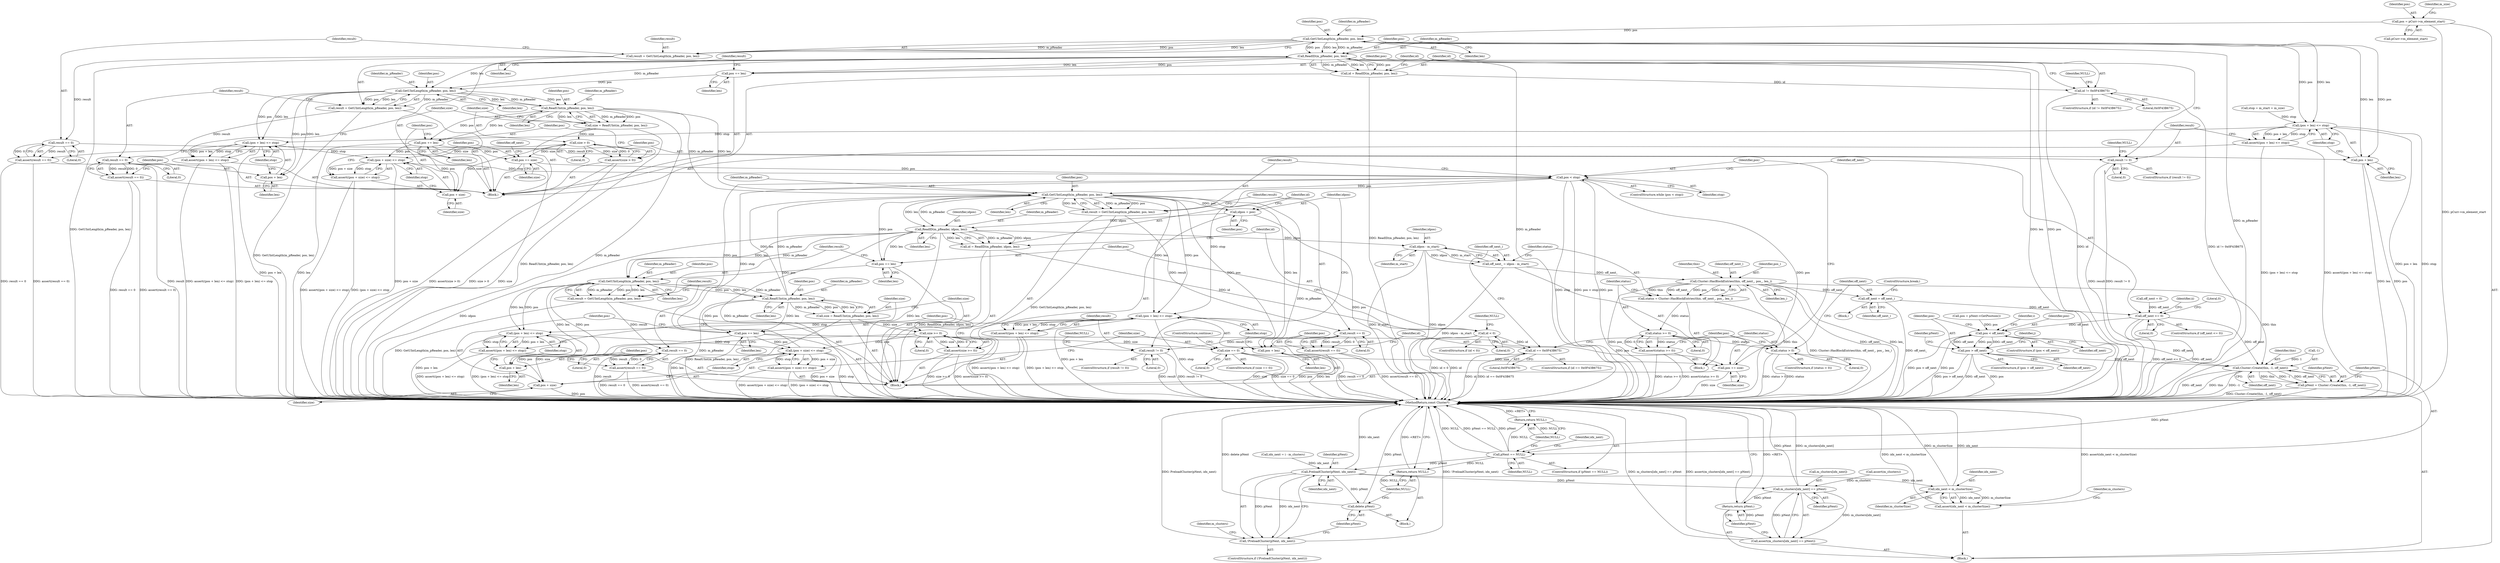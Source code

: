 digraph "0_Android_cc274e2abe8b2a6698a5c47d8aa4bb45f1f9538d_20@pointer" {
"1000196" [label="(Call,pos = pCurr->m_element_start)"];
"1000216" [label="(Call,GetUIntLength(m_pReader, pos, len))"];
"1000214" [label="(Call,result = GetUIntLength(m_pReader, pos, len))"];
"1000221" [label="(Call,result == 0)"];
"1000220" [label="(Call,assert(result == 0))"];
"1000231" [label="(Call,result != 0)"];
"1000225" [label="(Call,(pos + len) <= stop)"];
"1000224" [label="(Call,assert((pos + len) <= stop))"];
"1000263" [label="(Call,(pos + len) <= stop)"];
"1000262" [label="(Call,assert((pos + len) <= stop))"];
"1000283" [label="(Call,(pos + size) <= stop)"];
"1000282" [label="(Call,assert((pos + size) <= stop))"];
"1000296" [label="(Call,pos < stop)"];
"1000304" [label="(Call,GetUIntLength(m_pReader, pos, len))"];
"1000302" [label="(Call,result = GetUIntLength(m_pReader, pos, len))"];
"1000309" [label="(Call,result == 0)"];
"1000308" [label="(Call,assert(result == 0))"];
"1000319" [label="(Call,result != 0)"];
"1000313" [label="(Call,(pos + len) <= stop)"];
"1000312" [label="(Call,assert((pos + len) <= stop))"];
"1000355" [label="(Call,(pos + len) <= stop)"];
"1000354" [label="(Call,assert((pos + len) <= stop))"];
"1000375" [label="(Call,(pos + size) <= stop)"];
"1000374" [label="(Call,assert((pos + size) <= stop))"];
"1000314" [label="(Call,pos + len)"];
"1000325" [label="(Call,idpos = pos)"];
"1000331" [label="(Call,ReadID(m_pReader, idpos, len))"];
"1000329" [label="(Call,id = ReadID(m_pReader, idpos, len))"];
"1000336" [label="(Call,id < 0)"];
"1000386" [label="(Call,id == 0x0F43B675)"];
"1000341" [label="(Call,pos += len)"];
"1000346" [label="(Call,GetUIntLength(m_pReader, pos, len))"];
"1000344" [label="(Call,result = GetUIntLength(m_pReader, pos, len))"];
"1000351" [label="(Call,result == 0)"];
"1000350" [label="(Call,assert(result == 0))"];
"1000356" [label="(Call,pos + len)"];
"1000363" [label="(Call,ReadUInt(m_pReader, pos, len))"];
"1000361" [label="(Call,size = ReadUInt(m_pReader, pos, len))"];
"1000368" [label="(Call,size >= 0)"];
"1000367" [label="(Call,assert(size >= 0))"];
"1000376" [label="(Call,pos + size)"];
"1000381" [label="(Call,size == 0)"];
"1000419" [label="(Call,pos += size)"];
"1000371" [label="(Call,pos += len)"];
"1000393" [label="(Call,idpos - m_start)"];
"1000391" [label="(Call,off_next_ = idpos - m_start)"];
"1000401" [label="(Call,Cluster::HasBlockEntries(this, off_next_, pos_, len_))"];
"1000399" [label="(Call,status = Cluster::HasBlockEntries(this, off_next_, pos_, len_))"];
"1000407" [label="(Call,status >= 0)"];
"1000406" [label="(Call,assert(status >= 0))"];
"1000411" [label="(Call,status > 0)"];
"1000415" [label="(Call,off_next = off_next_)"];
"1000423" [label="(Call,off_next <= 0)"];
"1000480" [label="(Call,pos < off_next)"];
"1000490" [label="(Call,pos > off_next)"];
"1000505" [label="(Call,Cluster::Create(this, -1, off_next))"];
"1000503" [label="(Call,pNext = Cluster::Create(this, -1, off_next))"];
"1000511" [label="(Call,pNext == NULL)"];
"1000514" [label="(Return,return NULL;)"];
"1000524" [label="(Call,PreloadCluster(pNext, idx_next))"];
"1000523" [label="(Call,!PreloadCluster(pNext, idx_next))"];
"1000528" [label="(Call,delete pNext)"];
"1000535" [label="(Call,idx_next < m_clusterSize)"];
"1000534" [label="(Call,assert(idx_next < m_clusterSize))"];
"1000539" [label="(Call,m_clusters[idx_next] == pNext)"];
"1000538" [label="(Call,assert(m_clusters[idx_next] == pNext))"];
"1000544" [label="(Return,return pNext;)"];
"1000530" [label="(Return,return NULL;)"];
"1000226" [label="(Call,pos + len)"];
"1000239" [label="(Call,ReadID(m_pReader, pos, len))"];
"1000237" [label="(Call,id = ReadID(m_pReader, pos, len))"];
"1000244" [label="(Call,id != 0x0F43B675)"];
"1000249" [label="(Call,pos += len)"];
"1000254" [label="(Call,GetUIntLength(m_pReader, pos, len))"];
"1000252" [label="(Call,result = GetUIntLength(m_pReader, pos, len))"];
"1000259" [label="(Call,result == 0)"];
"1000258" [label="(Call,assert(result == 0))"];
"1000264" [label="(Call,pos + len)"];
"1000271" [label="(Call,ReadUInt(m_pReader, pos, len))"];
"1000269" [label="(Call,size = ReadUInt(m_pReader, pos, len))"];
"1000276" [label="(Call,size > 0)"];
"1000275" [label="(Call,assert(size > 0))"];
"1000284" [label="(Call,pos + size)"];
"1000288" [label="(Call,pos += size)"];
"1000279" [label="(Call,pos += len)"];
"1000393" [label="(Call,idpos - m_start)"];
"1000335" [label="(ControlStructure,if (id < 0))"];
"1000528" [label="(Call,delete pNext)"];
"1000546" [label="(MethodReturn,const Cluster*)"];
"1000504" [label="(Identifier,pNext)"];
"1000296" [label="(Call,pos < stop)"];
"1000257" [label="(Identifier,len)"];
"1000217" [label="(Identifier,m_pReader)"];
"1000284" [label="(Call,pos + size)"];
"1000343" [label="(Identifier,len)"];
"1000297" [label="(Identifier,pos)"];
"1000517" [label="(Call,idx_next = i - m_clusters)"];
"1000533" [label="(Identifier,m_clusters)"];
"1000514" [label="(Return,return NULL;)"];
"1000255" [label="(Identifier,m_pReader)"];
"1000409" [label="(Literal,0)"];
"1000198" [label="(Call,pCurr->m_element_start)"];
"1000323" [label="(Identifier,NULL)"];
"1000316" [label="(Identifier,len)"];
"1000337" [label="(Identifier,id)"];
"1000510" [label="(ControlStructure,if (pNext == NULL))"];
"1000304" [label="(Call,GetUIntLength(m_pReader, pos, len))"];
"1000384" [label="(ControlStructure,continue;)"];
"1000228" [label="(Identifier,len)"];
"1000419" [label="(Call,pos += size)"];
"1000362" [label="(Identifier,size)"];
"1000347" [label="(Identifier,m_pReader)"];
"1000261" [label="(Literal,0)"];
"1000265" [label="(Identifier,pos)"];
"1000248" [label="(Identifier,NULL)"];
"1000373" [label="(Identifier,len)"];
"1000536" [label="(Identifier,idx_next)"];
"1000387" [label="(Identifier,id)"];
"1000350" [label="(Call,assert(result == 0))"];
"1000523" [label="(Call,!PreloadCluster(pNext, idx_next))"];
"1000319" [label="(Call,result != 0)"];
"1000507" [label="(Call,-1)"];
"1000126" [label="(Block,)"];
"1000340" [label="(Identifier,NULL)"];
"1000263" [label="(Call,(pos + len) <= stop)"];
"1000375" [label="(Call,(pos + size) <= stop)"];
"1000299" [label="(Block,)"];
"1000420" [label="(Identifier,pos)"];
"1000256" [label="(Identifier,pos)"];
"1000511" [label="(Call,pNext == NULL)"];
"1000527" [label="(Block,)"];
"1000237" [label="(Call,id = ReadID(m_pReader, pos, len))"];
"1000378" [label="(Identifier,size)"];
"1000385" [label="(ControlStructure,if (id == 0x0F43B675))"];
"1000278" [label="(Literal,0)"];
"1000206" [label="(Call,stop = m_start + m_size)"];
"1000479" [label="(ControlStructure,if (pos < off_next))"];
"1000424" [label="(Identifier,off_next)"];
"1000266" [label="(Identifier,len)"];
"1000313" [label="(Call,(pos + len) <= stop)"];
"1000369" [label="(Identifier,size)"];
"1000380" [label="(ControlStructure,if (size == 0))"];
"1000429" [label="(Identifier,ii)"];
"1000491" [label="(Identifier,pos)"];
"1000524" [label="(Call,PreloadCluster(pNext, idx_next))"];
"1000406" [label="(Call,assert(status >= 0))"];
"1000285" [label="(Identifier,pos)"];
"1000543" [label="(Identifier,pNext)"];
"1000358" [label="(Identifier,len)"];
"1000227" [label="(Identifier,pos)"];
"1000238" [label="(Identifier,id)"];
"1000311" [label="(Literal,0)"];
"1000388" [label="(Literal,0x0F43B675)"];
"1000381" [label="(Call,size == 0)"];
"1000239" [label="(Call,ReadID(m_pReader, pos, len))"];
"1000356" [label="(Call,pos + len)"];
"1000498" [label="(Identifier,pNext)"];
"1000270" [label="(Identifier,size)"];
"1000400" [label="(Identifier,status)"];
"1000417" [label="(Identifier,off_next_)"];
"1000537" [label="(Identifier,m_clusterSize)"];
"1000244" [label="(Call,id != 0x0F43B675)"];
"1000315" [label="(Identifier,pos)"];
"1000367" [label="(Call,assert(size >= 0))"];
"1000251" [label="(Identifier,len)"];
"1000354" [label="(Call,assert((pos + len) <= stop))"];
"1000219" [label="(Identifier,len)"];
"1000216" [label="(Call,GetUIntLength(m_pReader, pos, len))"];
"1000414" [label="(Block,)"];
"1000289" [label="(Identifier,pos)"];
"1000376" [label="(Call,pos + size)"];
"1000314" [label="(Call,pos + len)"];
"1000336" [label="(Call,id < 0)"];
"1000481" [label="(Identifier,pos)"];
"1000306" [label="(Identifier,pos)"];
"1000427" [label="(Literal,0)"];
"1000365" [label="(Identifier,pos)"];
"1000293" [label="(Identifier,off_next)"];
"1000224" [label="(Call,assert((pos + len) <= stop))"];
"1000334" [label="(Identifier,len)"];
"1000267" [label="(Identifier,stop)"];
"1000346" [label="(Call,GetUIntLength(m_pReader, pos, len))"];
"1000404" [label="(Identifier,pos_)"];
"1000407" [label="(Call,status >= 0)"];
"1000422" [label="(ControlStructure,if (off_next <= 0))"];
"1000402" [label="(Identifier,this)"];
"1000522" [label="(ControlStructure,if (!PreloadCluster(pNext, idx_next)))"];
"1000382" [label="(Identifier,size)"];
"1000395" [label="(Identifier,m_start)"];
"1000540" [label="(Call,m_clusters[idx_next])"];
"1000544" [label="(Return,return pNext;)"];
"1000277" [label="(Identifier,size)"];
"1000421" [label="(Identifier,size)"];
"1000295" [label="(ControlStructure,while (pos < stop))"];
"1000333" [label="(Identifier,idpos)"];
"1000345" [label="(Identifier,result)"];
"1000415" [label="(Call,off_next = off_next_)"];
"1000423" [label="(Call,off_next <= 0)"];
"1000541" [label="(Identifier,m_clusters)"];
"1000226" [label="(Call,pos + len)"];
"1000264" [label="(Call,pos + len)"];
"1000408" [label="(Identifier,status)"];
"1000325" [label="(Call,idpos = pos)"];
"1000545" [label="(Identifier,pNext)"];
"1000242" [label="(Identifier,len)"];
"1000403" [label="(Identifier,off_next_)"];
"1000531" [label="(Identifier,NULL)"];
"1000416" [label="(Identifier,off_next)"];
"1000320" [label="(Identifier,result)"];
"1000283" [label="(Call,(pos + size) <= stop)"];
"1000332" [label="(Identifier,m_pReader)"];
"1000476" [label="(Call,pos = pNext->GetPosition())"];
"1000425" [label="(Literal,0)"];
"1000338" [label="(Literal,0)"];
"1000352" [label="(Identifier,result)"];
"1000331" [label="(Call,ReadID(m_pReader, idpos, len))"];
"1000329" [label="(Call,id = ReadID(m_pReader, idpos, len))"];
"1000215" [label="(Identifier,result)"];
"1000230" [label="(ControlStructure,if (result != 0))"];
"1000243" [label="(ControlStructure,if (id != 0x0F43B675))"];
"1000290" [label="(Identifier,size)"];
"1000305" [label="(Identifier,m_pReader)"];
"1000392" [label="(Identifier,off_next_)"];
"1000327" [label="(Identifier,pos)"];
"1000492" [label="(Identifier,off_next)"];
"1000364" [label="(Identifier,m_pReader)"];
"1000249" [label="(Call,pos += len)"];
"1000246" [label="(Literal,0x0F43B675)"];
"1000196" [label="(Call,pos = pCurr->m_element_start)"];
"1000225" [label="(Call,(pos + len) <= stop)"];
"1000539" [label="(Call,m_clusters[idx_next] == pNext)"];
"1000302" [label="(Call,result = GetUIntLength(m_pReader, pos, len))"];
"1000538" [label="(Call,assert(m_clusters[idx_next] == pNext))"];
"1000253" [label="(Identifier,result)"];
"1000342" [label="(Identifier,pos)"];
"1000534" [label="(Call,assert(idx_next < m_clusterSize))"];
"1000223" [label="(Literal,0)"];
"1000218" [label="(Identifier,pos)"];
"1000361" [label="(Call,size = ReadUInt(m_pReader, pos, len))"];
"1000412" [label="(Identifier,status)"];
"1000303" [label="(Identifier,result)"];
"1000490" [label="(Call,pos > off_next)"];
"1000351" [label="(Call,result == 0)"];
"1000532" [label="(Call,assert(m_clusters))"];
"1000279" [label="(Call,pos += len)"];
"1000310" [label="(Identifier,result)"];
"1000513" [label="(Identifier,NULL)"];
"1000250" [label="(Identifier,pos)"];
"1000355" [label="(Call,(pos + len) <= stop)"];
"1000214" [label="(Call,result = GetUIntLength(m_pReader, pos, len))"];
"1000280" [label="(Identifier,pos)"];
"1000399" [label="(Call,status = Cluster::HasBlockEntries(this, off_next_, pos_, len_))"];
"1000312" [label="(Call,assert((pos + len) <= stop))"];
"1000241" [label="(Identifier,pos)"];
"1000410" [label="(ControlStructure,if (status > 0))"];
"1000221" [label="(Call,result == 0)"];
"1000383" [label="(Literal,0)"];
"1000330" [label="(Identifier,id)"];
"1000240" [label="(Identifier,m_pReader)"];
"1000530" [label="(Return,return NULL;)"];
"1000281" [label="(Identifier,len)"];
"1000401" [label="(Call,Cluster::HasBlockEntries(this, off_next_, pos_, len_))"];
"1000405" [label="(Identifier,len_)"];
"1000260" [label="(Identifier,result)"];
"1000211" [label="(Block,)"];
"1000309" [label="(Call,result == 0)"];
"1000231" [label="(Call,result != 0)"];
"1000288" [label="(Call,pos += size)"];
"1000318" [label="(ControlStructure,if (result != 0))"];
"1000374" [label="(Call,assert((pos + size) <= stop))"];
"1000368" [label="(Call,size >= 0)"];
"1000233" [label="(Literal,0)"];
"1000341" [label="(Call,pos += len)"];
"1000307" [label="(Identifier,len)"];
"1000482" [label="(Identifier,off_next)"];
"1000484" [label="(Identifier,i)"];
"1000321" [label="(Literal,0)"];
"1000282" [label="(Call,assert((pos + size) <= stop))"];
"1000391" [label="(Call,off_next_ = idpos - m_start)"];
"1000526" [label="(Identifier,idx_next)"];
"1000349" [label="(Identifier,len)"];
"1000418" [label="(ControlStructure,break;)"];
"1000235" [label="(Identifier,NULL)"];
"1000274" [label="(Identifier,len)"];
"1000232" [label="(Identifier,result)"];
"1000489" [label="(ControlStructure,if (pos > off_next))"];
"1000197" [label="(Identifier,pos)"];
"1000359" [label="(Identifier,stop)"];
"1000348" [label="(Identifier,pos)"];
"1000535" [label="(Call,idx_next < m_clusterSize)"];
"1000275" [label="(Call,assert(size > 0))"];
"1000229" [label="(Identifier,stop)"];
"1000494" [label="(Identifier,j)"];
"1000506" [label="(Identifier,this)"];
"1000273" [label="(Identifier,pos)"];
"1000203" [label="(Identifier,m_size)"];
"1000262" [label="(Call,assert((pos + len) <= stop))"];
"1000254" [label="(Call,GetUIntLength(m_pReader, pos, len))"];
"1000357" [label="(Identifier,pos)"];
"1000366" [label="(Identifier,len)"];
"1000413" [label="(Literal,0)"];
"1000286" [label="(Identifier,size)"];
"1000394" [label="(Identifier,idpos)"];
"1000245" [label="(Identifier,id)"];
"1000372" [label="(Identifier,pos)"];
"1000353" [label="(Literal,0)"];
"1000271" [label="(Call,ReadUInt(m_pReader, pos, len))"];
"1000272" [label="(Identifier,m_pReader)"];
"1000269" [label="(Call,size = ReadUInt(m_pReader, pos, len))"];
"1000529" [label="(Identifier,pNext)"];
"1000220" [label="(Call,assert(result == 0))"];
"1000503" [label="(Call,pNext = Cluster::Create(this, -1, off_next))"];
"1000287" [label="(Identifier,stop)"];
"1000298" [label="(Identifier,stop)"];
"1000317" [label="(Identifier,stop)"];
"1000505" [label="(Call,Cluster::Create(this, -1, off_next))"];
"1000512" [label="(Identifier,pNext)"];
"1000370" [label="(Literal,0)"];
"1000371" [label="(Call,pos += len)"];
"1000363" [label="(Call,ReadUInt(m_pReader, pos, len))"];
"1000292" [label="(Call,off_next = 0)"];
"1000525" [label="(Identifier,pNext)"];
"1000389" [label="(Block,)"];
"1000308" [label="(Call,assert(result == 0))"];
"1000344" [label="(Call,result = GetUIntLength(m_pReader, pos, len))"];
"1000377" [label="(Identifier,pos)"];
"1000259" [label="(Call,result == 0)"];
"1000411" [label="(Call,status > 0)"];
"1000386" [label="(Call,id == 0x0F43B675)"];
"1000252" [label="(Call,result = GetUIntLength(m_pReader, pos, len))"];
"1000518" [label="(Identifier,idx_next)"];
"1000509" [label="(Identifier,off_next)"];
"1000480" [label="(Call,pos < off_next)"];
"1000276" [label="(Call,size > 0)"];
"1000258" [label="(Call,assert(result == 0))"];
"1000379" [label="(Identifier,stop)"];
"1000515" [label="(Identifier,NULL)"];
"1000222" [label="(Identifier,result)"];
"1000326" [label="(Identifier,idpos)"];
"1000196" -> "1000126"  [label="AST: "];
"1000196" -> "1000198"  [label="CFG: "];
"1000197" -> "1000196"  [label="AST: "];
"1000198" -> "1000196"  [label="AST: "];
"1000203" -> "1000196"  [label="CFG: "];
"1000196" -> "1000546"  [label="DDG: pCurr->m_element_start"];
"1000196" -> "1000216"  [label="DDG: pos"];
"1000216" -> "1000214"  [label="AST: "];
"1000216" -> "1000219"  [label="CFG: "];
"1000217" -> "1000216"  [label="AST: "];
"1000218" -> "1000216"  [label="AST: "];
"1000219" -> "1000216"  [label="AST: "];
"1000214" -> "1000216"  [label="CFG: "];
"1000216" -> "1000546"  [label="DDG: m_pReader"];
"1000216" -> "1000214"  [label="DDG: m_pReader"];
"1000216" -> "1000214"  [label="DDG: pos"];
"1000216" -> "1000214"  [label="DDG: len"];
"1000216" -> "1000225"  [label="DDG: pos"];
"1000216" -> "1000225"  [label="DDG: len"];
"1000216" -> "1000226"  [label="DDG: pos"];
"1000216" -> "1000226"  [label="DDG: len"];
"1000216" -> "1000239"  [label="DDG: m_pReader"];
"1000216" -> "1000239"  [label="DDG: pos"];
"1000216" -> "1000239"  [label="DDG: len"];
"1000214" -> "1000211"  [label="AST: "];
"1000215" -> "1000214"  [label="AST: "];
"1000222" -> "1000214"  [label="CFG: "];
"1000214" -> "1000546"  [label="DDG: GetUIntLength(m_pReader, pos, len)"];
"1000214" -> "1000221"  [label="DDG: result"];
"1000221" -> "1000220"  [label="AST: "];
"1000221" -> "1000223"  [label="CFG: "];
"1000222" -> "1000221"  [label="AST: "];
"1000223" -> "1000221"  [label="AST: "];
"1000220" -> "1000221"  [label="CFG: "];
"1000221" -> "1000220"  [label="DDG: result"];
"1000221" -> "1000220"  [label="DDG: 0"];
"1000221" -> "1000231"  [label="DDG: result"];
"1000220" -> "1000211"  [label="AST: "];
"1000227" -> "1000220"  [label="CFG: "];
"1000220" -> "1000546"  [label="DDG: result == 0"];
"1000220" -> "1000546"  [label="DDG: assert(result == 0)"];
"1000231" -> "1000230"  [label="AST: "];
"1000231" -> "1000233"  [label="CFG: "];
"1000232" -> "1000231"  [label="AST: "];
"1000233" -> "1000231"  [label="AST: "];
"1000235" -> "1000231"  [label="CFG: "];
"1000238" -> "1000231"  [label="CFG: "];
"1000231" -> "1000546"  [label="DDG: result != 0"];
"1000231" -> "1000546"  [label="DDG: result"];
"1000225" -> "1000224"  [label="AST: "];
"1000225" -> "1000229"  [label="CFG: "];
"1000226" -> "1000225"  [label="AST: "];
"1000229" -> "1000225"  [label="AST: "];
"1000224" -> "1000225"  [label="CFG: "];
"1000225" -> "1000546"  [label="DDG: pos + len"];
"1000225" -> "1000546"  [label="DDG: stop"];
"1000225" -> "1000224"  [label="DDG: pos + len"];
"1000225" -> "1000224"  [label="DDG: stop"];
"1000206" -> "1000225"  [label="DDG: stop"];
"1000225" -> "1000263"  [label="DDG: stop"];
"1000224" -> "1000211"  [label="AST: "];
"1000232" -> "1000224"  [label="CFG: "];
"1000224" -> "1000546"  [label="DDG: (pos + len) <= stop"];
"1000224" -> "1000546"  [label="DDG: assert((pos + len) <= stop)"];
"1000263" -> "1000262"  [label="AST: "];
"1000263" -> "1000267"  [label="CFG: "];
"1000264" -> "1000263"  [label="AST: "];
"1000267" -> "1000263"  [label="AST: "];
"1000262" -> "1000263"  [label="CFG: "];
"1000263" -> "1000546"  [label="DDG: pos + len"];
"1000263" -> "1000262"  [label="DDG: pos + len"];
"1000263" -> "1000262"  [label="DDG: stop"];
"1000254" -> "1000263"  [label="DDG: pos"];
"1000254" -> "1000263"  [label="DDG: len"];
"1000263" -> "1000283"  [label="DDG: stop"];
"1000262" -> "1000211"  [label="AST: "];
"1000270" -> "1000262"  [label="CFG: "];
"1000262" -> "1000546"  [label="DDG: (pos + len) <= stop"];
"1000262" -> "1000546"  [label="DDG: assert((pos + len) <= stop)"];
"1000283" -> "1000282"  [label="AST: "];
"1000283" -> "1000287"  [label="CFG: "];
"1000284" -> "1000283"  [label="AST: "];
"1000287" -> "1000283"  [label="AST: "];
"1000282" -> "1000283"  [label="CFG: "];
"1000283" -> "1000546"  [label="DDG: pos + size"];
"1000283" -> "1000282"  [label="DDG: pos + size"];
"1000283" -> "1000282"  [label="DDG: stop"];
"1000279" -> "1000283"  [label="DDG: pos"];
"1000276" -> "1000283"  [label="DDG: size"];
"1000283" -> "1000296"  [label="DDG: stop"];
"1000282" -> "1000211"  [label="AST: "];
"1000289" -> "1000282"  [label="CFG: "];
"1000282" -> "1000546"  [label="DDG: assert((pos + size) <= stop)"];
"1000282" -> "1000546"  [label="DDG: (pos + size) <= stop"];
"1000296" -> "1000295"  [label="AST: "];
"1000296" -> "1000298"  [label="CFG: "];
"1000297" -> "1000296"  [label="AST: "];
"1000298" -> "1000296"  [label="AST: "];
"1000303" -> "1000296"  [label="CFG: "];
"1000424" -> "1000296"  [label="CFG: "];
"1000296" -> "1000546"  [label="DDG: stop"];
"1000296" -> "1000546"  [label="DDG: pos < stop"];
"1000296" -> "1000546"  [label="DDG: pos"];
"1000419" -> "1000296"  [label="DDG: pos"];
"1000288" -> "1000296"  [label="DDG: pos"];
"1000371" -> "1000296"  [label="DDG: pos"];
"1000375" -> "1000296"  [label="DDG: stop"];
"1000296" -> "1000304"  [label="DDG: pos"];
"1000296" -> "1000313"  [label="DDG: stop"];
"1000304" -> "1000302"  [label="AST: "];
"1000304" -> "1000307"  [label="CFG: "];
"1000305" -> "1000304"  [label="AST: "];
"1000306" -> "1000304"  [label="AST: "];
"1000307" -> "1000304"  [label="AST: "];
"1000302" -> "1000304"  [label="CFG: "];
"1000304" -> "1000546"  [label="DDG: m_pReader"];
"1000304" -> "1000302"  [label="DDG: m_pReader"];
"1000304" -> "1000302"  [label="DDG: pos"];
"1000304" -> "1000302"  [label="DDG: len"];
"1000363" -> "1000304"  [label="DDG: m_pReader"];
"1000363" -> "1000304"  [label="DDG: len"];
"1000271" -> "1000304"  [label="DDG: m_pReader"];
"1000271" -> "1000304"  [label="DDG: len"];
"1000304" -> "1000313"  [label="DDG: pos"];
"1000304" -> "1000313"  [label="DDG: len"];
"1000304" -> "1000314"  [label="DDG: pos"];
"1000304" -> "1000314"  [label="DDG: len"];
"1000304" -> "1000325"  [label="DDG: pos"];
"1000304" -> "1000331"  [label="DDG: m_pReader"];
"1000304" -> "1000331"  [label="DDG: len"];
"1000304" -> "1000341"  [label="DDG: pos"];
"1000302" -> "1000299"  [label="AST: "];
"1000303" -> "1000302"  [label="AST: "];
"1000310" -> "1000302"  [label="CFG: "];
"1000302" -> "1000546"  [label="DDG: GetUIntLength(m_pReader, pos, len)"];
"1000302" -> "1000309"  [label="DDG: result"];
"1000309" -> "1000308"  [label="AST: "];
"1000309" -> "1000311"  [label="CFG: "];
"1000310" -> "1000309"  [label="AST: "];
"1000311" -> "1000309"  [label="AST: "];
"1000308" -> "1000309"  [label="CFG: "];
"1000309" -> "1000308"  [label="DDG: result"];
"1000309" -> "1000308"  [label="DDG: 0"];
"1000309" -> "1000319"  [label="DDG: result"];
"1000308" -> "1000299"  [label="AST: "];
"1000315" -> "1000308"  [label="CFG: "];
"1000308" -> "1000546"  [label="DDG: result == 0"];
"1000308" -> "1000546"  [label="DDG: assert(result == 0)"];
"1000319" -> "1000318"  [label="AST: "];
"1000319" -> "1000321"  [label="CFG: "];
"1000320" -> "1000319"  [label="AST: "];
"1000321" -> "1000319"  [label="AST: "];
"1000323" -> "1000319"  [label="CFG: "];
"1000326" -> "1000319"  [label="CFG: "];
"1000319" -> "1000546"  [label="DDG: result != 0"];
"1000319" -> "1000546"  [label="DDG: result"];
"1000313" -> "1000312"  [label="AST: "];
"1000313" -> "1000317"  [label="CFG: "];
"1000314" -> "1000313"  [label="AST: "];
"1000317" -> "1000313"  [label="AST: "];
"1000312" -> "1000313"  [label="CFG: "];
"1000313" -> "1000546"  [label="DDG: pos + len"];
"1000313" -> "1000546"  [label="DDG: stop"];
"1000313" -> "1000312"  [label="DDG: pos + len"];
"1000313" -> "1000312"  [label="DDG: stop"];
"1000313" -> "1000355"  [label="DDG: stop"];
"1000312" -> "1000299"  [label="AST: "];
"1000320" -> "1000312"  [label="CFG: "];
"1000312" -> "1000546"  [label="DDG: assert((pos + len) <= stop)"];
"1000312" -> "1000546"  [label="DDG: (pos + len) <= stop"];
"1000355" -> "1000354"  [label="AST: "];
"1000355" -> "1000359"  [label="CFG: "];
"1000356" -> "1000355"  [label="AST: "];
"1000359" -> "1000355"  [label="AST: "];
"1000354" -> "1000355"  [label="CFG: "];
"1000355" -> "1000546"  [label="DDG: pos + len"];
"1000355" -> "1000354"  [label="DDG: pos + len"];
"1000355" -> "1000354"  [label="DDG: stop"];
"1000346" -> "1000355"  [label="DDG: pos"];
"1000346" -> "1000355"  [label="DDG: len"];
"1000355" -> "1000375"  [label="DDG: stop"];
"1000354" -> "1000299"  [label="AST: "];
"1000362" -> "1000354"  [label="CFG: "];
"1000354" -> "1000546"  [label="DDG: assert((pos + len) <= stop)"];
"1000354" -> "1000546"  [label="DDG: (pos + len) <= stop"];
"1000375" -> "1000374"  [label="AST: "];
"1000375" -> "1000379"  [label="CFG: "];
"1000376" -> "1000375"  [label="AST: "];
"1000379" -> "1000375"  [label="AST: "];
"1000374" -> "1000375"  [label="CFG: "];
"1000375" -> "1000546"  [label="DDG: pos + size"];
"1000375" -> "1000546"  [label="DDG: stop"];
"1000375" -> "1000374"  [label="DDG: pos + size"];
"1000375" -> "1000374"  [label="DDG: stop"];
"1000371" -> "1000375"  [label="DDG: pos"];
"1000368" -> "1000375"  [label="DDG: size"];
"1000374" -> "1000299"  [label="AST: "];
"1000382" -> "1000374"  [label="CFG: "];
"1000374" -> "1000546"  [label="DDG: (pos + size) <= stop"];
"1000374" -> "1000546"  [label="DDG: assert((pos + size) <= stop)"];
"1000314" -> "1000316"  [label="CFG: "];
"1000315" -> "1000314"  [label="AST: "];
"1000316" -> "1000314"  [label="AST: "];
"1000317" -> "1000314"  [label="CFG: "];
"1000314" -> "1000546"  [label="DDG: pos"];
"1000314" -> "1000546"  [label="DDG: len"];
"1000325" -> "1000299"  [label="AST: "];
"1000325" -> "1000327"  [label="CFG: "];
"1000326" -> "1000325"  [label="AST: "];
"1000327" -> "1000325"  [label="AST: "];
"1000330" -> "1000325"  [label="CFG: "];
"1000325" -> "1000546"  [label="DDG: pos"];
"1000325" -> "1000331"  [label="DDG: idpos"];
"1000331" -> "1000329"  [label="AST: "];
"1000331" -> "1000334"  [label="CFG: "];
"1000332" -> "1000331"  [label="AST: "];
"1000333" -> "1000331"  [label="AST: "];
"1000334" -> "1000331"  [label="AST: "];
"1000329" -> "1000331"  [label="CFG: "];
"1000331" -> "1000546"  [label="DDG: len"];
"1000331" -> "1000546"  [label="DDG: idpos"];
"1000331" -> "1000546"  [label="DDG: m_pReader"];
"1000331" -> "1000329"  [label="DDG: m_pReader"];
"1000331" -> "1000329"  [label="DDG: idpos"];
"1000331" -> "1000329"  [label="DDG: len"];
"1000331" -> "1000341"  [label="DDG: len"];
"1000331" -> "1000346"  [label="DDG: m_pReader"];
"1000331" -> "1000346"  [label="DDG: len"];
"1000331" -> "1000393"  [label="DDG: idpos"];
"1000329" -> "1000299"  [label="AST: "];
"1000330" -> "1000329"  [label="AST: "];
"1000337" -> "1000329"  [label="CFG: "];
"1000329" -> "1000546"  [label="DDG: ReadID(m_pReader, idpos, len)"];
"1000329" -> "1000336"  [label="DDG: id"];
"1000336" -> "1000335"  [label="AST: "];
"1000336" -> "1000338"  [label="CFG: "];
"1000337" -> "1000336"  [label="AST: "];
"1000338" -> "1000336"  [label="AST: "];
"1000340" -> "1000336"  [label="CFG: "];
"1000342" -> "1000336"  [label="CFG: "];
"1000336" -> "1000546"  [label="DDG: id < 0"];
"1000336" -> "1000546"  [label="DDG: id"];
"1000336" -> "1000386"  [label="DDG: id"];
"1000386" -> "1000385"  [label="AST: "];
"1000386" -> "1000388"  [label="CFG: "];
"1000387" -> "1000386"  [label="AST: "];
"1000388" -> "1000386"  [label="AST: "];
"1000392" -> "1000386"  [label="CFG: "];
"1000420" -> "1000386"  [label="CFG: "];
"1000386" -> "1000546"  [label="DDG: id"];
"1000386" -> "1000546"  [label="DDG: id == 0x0F43B675"];
"1000341" -> "1000299"  [label="AST: "];
"1000341" -> "1000343"  [label="CFG: "];
"1000342" -> "1000341"  [label="AST: "];
"1000343" -> "1000341"  [label="AST: "];
"1000345" -> "1000341"  [label="CFG: "];
"1000341" -> "1000346"  [label="DDG: pos"];
"1000346" -> "1000344"  [label="AST: "];
"1000346" -> "1000349"  [label="CFG: "];
"1000347" -> "1000346"  [label="AST: "];
"1000348" -> "1000346"  [label="AST: "];
"1000349" -> "1000346"  [label="AST: "];
"1000344" -> "1000346"  [label="CFG: "];
"1000346" -> "1000344"  [label="DDG: m_pReader"];
"1000346" -> "1000344"  [label="DDG: pos"];
"1000346" -> "1000344"  [label="DDG: len"];
"1000346" -> "1000356"  [label="DDG: pos"];
"1000346" -> "1000356"  [label="DDG: len"];
"1000346" -> "1000363"  [label="DDG: m_pReader"];
"1000346" -> "1000363"  [label="DDG: pos"];
"1000346" -> "1000363"  [label="DDG: len"];
"1000344" -> "1000299"  [label="AST: "];
"1000345" -> "1000344"  [label="AST: "];
"1000352" -> "1000344"  [label="CFG: "];
"1000344" -> "1000546"  [label="DDG: GetUIntLength(m_pReader, pos, len)"];
"1000344" -> "1000351"  [label="DDG: result"];
"1000351" -> "1000350"  [label="AST: "];
"1000351" -> "1000353"  [label="CFG: "];
"1000352" -> "1000351"  [label="AST: "];
"1000353" -> "1000351"  [label="AST: "];
"1000350" -> "1000351"  [label="CFG: "];
"1000351" -> "1000546"  [label="DDG: result"];
"1000351" -> "1000350"  [label="DDG: result"];
"1000351" -> "1000350"  [label="DDG: 0"];
"1000350" -> "1000299"  [label="AST: "];
"1000357" -> "1000350"  [label="CFG: "];
"1000350" -> "1000546"  [label="DDG: result == 0"];
"1000350" -> "1000546"  [label="DDG: assert(result == 0)"];
"1000356" -> "1000358"  [label="CFG: "];
"1000357" -> "1000356"  [label="AST: "];
"1000358" -> "1000356"  [label="AST: "];
"1000359" -> "1000356"  [label="CFG: "];
"1000363" -> "1000361"  [label="AST: "];
"1000363" -> "1000366"  [label="CFG: "];
"1000364" -> "1000363"  [label="AST: "];
"1000365" -> "1000363"  [label="AST: "];
"1000366" -> "1000363"  [label="AST: "];
"1000361" -> "1000363"  [label="CFG: "];
"1000363" -> "1000546"  [label="DDG: m_pReader"];
"1000363" -> "1000361"  [label="DDG: m_pReader"];
"1000363" -> "1000361"  [label="DDG: pos"];
"1000363" -> "1000361"  [label="DDG: len"];
"1000363" -> "1000371"  [label="DDG: len"];
"1000363" -> "1000371"  [label="DDG: pos"];
"1000361" -> "1000299"  [label="AST: "];
"1000362" -> "1000361"  [label="AST: "];
"1000369" -> "1000361"  [label="CFG: "];
"1000361" -> "1000546"  [label="DDG: ReadUInt(m_pReader, pos, len)"];
"1000361" -> "1000368"  [label="DDG: size"];
"1000368" -> "1000367"  [label="AST: "];
"1000368" -> "1000370"  [label="CFG: "];
"1000369" -> "1000368"  [label="AST: "];
"1000370" -> "1000368"  [label="AST: "];
"1000367" -> "1000368"  [label="CFG: "];
"1000368" -> "1000367"  [label="DDG: size"];
"1000368" -> "1000367"  [label="DDG: 0"];
"1000368" -> "1000376"  [label="DDG: size"];
"1000368" -> "1000381"  [label="DDG: size"];
"1000367" -> "1000299"  [label="AST: "];
"1000372" -> "1000367"  [label="CFG: "];
"1000367" -> "1000546"  [label="DDG: size >= 0"];
"1000367" -> "1000546"  [label="DDG: assert(size >= 0)"];
"1000376" -> "1000378"  [label="CFG: "];
"1000377" -> "1000376"  [label="AST: "];
"1000378" -> "1000376"  [label="AST: "];
"1000379" -> "1000376"  [label="CFG: "];
"1000376" -> "1000546"  [label="DDG: pos"];
"1000371" -> "1000376"  [label="DDG: pos"];
"1000381" -> "1000380"  [label="AST: "];
"1000381" -> "1000383"  [label="CFG: "];
"1000382" -> "1000381"  [label="AST: "];
"1000383" -> "1000381"  [label="AST: "];
"1000384" -> "1000381"  [label="CFG: "];
"1000387" -> "1000381"  [label="CFG: "];
"1000381" -> "1000546"  [label="DDG: size"];
"1000381" -> "1000546"  [label="DDG: size == 0"];
"1000381" -> "1000419"  [label="DDG: size"];
"1000419" -> "1000299"  [label="AST: "];
"1000419" -> "1000421"  [label="CFG: "];
"1000420" -> "1000419"  [label="AST: "];
"1000421" -> "1000419"  [label="AST: "];
"1000297" -> "1000419"  [label="CFG: "];
"1000419" -> "1000546"  [label="DDG: size"];
"1000371" -> "1000419"  [label="DDG: pos"];
"1000371" -> "1000299"  [label="AST: "];
"1000371" -> "1000373"  [label="CFG: "];
"1000372" -> "1000371"  [label="AST: "];
"1000373" -> "1000371"  [label="AST: "];
"1000377" -> "1000371"  [label="CFG: "];
"1000371" -> "1000546"  [label="DDG: len"];
"1000393" -> "1000391"  [label="AST: "];
"1000393" -> "1000395"  [label="CFG: "];
"1000394" -> "1000393"  [label="AST: "];
"1000395" -> "1000393"  [label="AST: "];
"1000391" -> "1000393"  [label="CFG: "];
"1000393" -> "1000546"  [label="DDG: idpos"];
"1000393" -> "1000546"  [label="DDG: m_start"];
"1000393" -> "1000391"  [label="DDG: idpos"];
"1000393" -> "1000391"  [label="DDG: m_start"];
"1000391" -> "1000389"  [label="AST: "];
"1000392" -> "1000391"  [label="AST: "];
"1000400" -> "1000391"  [label="CFG: "];
"1000391" -> "1000546"  [label="DDG: idpos - m_start"];
"1000391" -> "1000401"  [label="DDG: off_next_"];
"1000401" -> "1000399"  [label="AST: "];
"1000401" -> "1000405"  [label="CFG: "];
"1000402" -> "1000401"  [label="AST: "];
"1000403" -> "1000401"  [label="AST: "];
"1000404" -> "1000401"  [label="AST: "];
"1000405" -> "1000401"  [label="AST: "];
"1000399" -> "1000401"  [label="CFG: "];
"1000401" -> "1000546"  [label="DDG: len_"];
"1000401" -> "1000546"  [label="DDG: pos_"];
"1000401" -> "1000546"  [label="DDG: this"];
"1000401" -> "1000546"  [label="DDG: off_next_"];
"1000401" -> "1000399"  [label="DDG: this"];
"1000401" -> "1000399"  [label="DDG: off_next_"];
"1000401" -> "1000399"  [label="DDG: pos_"];
"1000401" -> "1000399"  [label="DDG: len_"];
"1000401" -> "1000415"  [label="DDG: off_next_"];
"1000401" -> "1000505"  [label="DDG: this"];
"1000399" -> "1000389"  [label="AST: "];
"1000400" -> "1000399"  [label="AST: "];
"1000408" -> "1000399"  [label="CFG: "];
"1000399" -> "1000546"  [label="DDG: Cluster::HasBlockEntries(this, off_next_, pos_, len_)"];
"1000399" -> "1000407"  [label="DDG: status"];
"1000407" -> "1000406"  [label="AST: "];
"1000407" -> "1000409"  [label="CFG: "];
"1000408" -> "1000407"  [label="AST: "];
"1000409" -> "1000407"  [label="AST: "];
"1000406" -> "1000407"  [label="CFG: "];
"1000407" -> "1000406"  [label="DDG: status"];
"1000407" -> "1000406"  [label="DDG: 0"];
"1000407" -> "1000411"  [label="DDG: status"];
"1000406" -> "1000389"  [label="AST: "];
"1000412" -> "1000406"  [label="CFG: "];
"1000406" -> "1000546"  [label="DDG: status >= 0"];
"1000406" -> "1000546"  [label="DDG: assert(status >= 0)"];
"1000411" -> "1000410"  [label="AST: "];
"1000411" -> "1000413"  [label="CFG: "];
"1000412" -> "1000411"  [label="AST: "];
"1000413" -> "1000411"  [label="AST: "];
"1000416" -> "1000411"  [label="CFG: "];
"1000420" -> "1000411"  [label="CFG: "];
"1000411" -> "1000546"  [label="DDG: status > 0"];
"1000411" -> "1000546"  [label="DDG: status"];
"1000415" -> "1000414"  [label="AST: "];
"1000415" -> "1000417"  [label="CFG: "];
"1000416" -> "1000415"  [label="AST: "];
"1000417" -> "1000415"  [label="AST: "];
"1000418" -> "1000415"  [label="CFG: "];
"1000415" -> "1000546"  [label="DDG: off_next_"];
"1000415" -> "1000423"  [label="DDG: off_next"];
"1000423" -> "1000422"  [label="AST: "];
"1000423" -> "1000425"  [label="CFG: "];
"1000424" -> "1000423"  [label="AST: "];
"1000425" -> "1000423"  [label="AST: "];
"1000427" -> "1000423"  [label="CFG: "];
"1000429" -> "1000423"  [label="CFG: "];
"1000423" -> "1000546"  [label="DDG: off_next <= 0"];
"1000423" -> "1000546"  [label="DDG: off_next"];
"1000292" -> "1000423"  [label="DDG: off_next"];
"1000423" -> "1000480"  [label="DDG: off_next"];
"1000423" -> "1000505"  [label="DDG: off_next"];
"1000480" -> "1000479"  [label="AST: "];
"1000480" -> "1000482"  [label="CFG: "];
"1000481" -> "1000480"  [label="AST: "];
"1000482" -> "1000480"  [label="AST: "];
"1000484" -> "1000480"  [label="CFG: "];
"1000491" -> "1000480"  [label="CFG: "];
"1000480" -> "1000546"  [label="DDG: pos < off_next"];
"1000480" -> "1000546"  [label="DDG: pos"];
"1000476" -> "1000480"  [label="DDG: pos"];
"1000490" -> "1000480"  [label="DDG: off_next"];
"1000480" -> "1000490"  [label="DDG: pos"];
"1000480" -> "1000490"  [label="DDG: off_next"];
"1000480" -> "1000505"  [label="DDG: off_next"];
"1000490" -> "1000489"  [label="AST: "];
"1000490" -> "1000492"  [label="CFG: "];
"1000491" -> "1000490"  [label="AST: "];
"1000492" -> "1000490"  [label="AST: "];
"1000494" -> "1000490"  [label="CFG: "];
"1000498" -> "1000490"  [label="CFG: "];
"1000490" -> "1000546"  [label="DDG: pos"];
"1000490" -> "1000546"  [label="DDG: pos > off_next"];
"1000490" -> "1000546"  [label="DDG: off_next"];
"1000490" -> "1000505"  [label="DDG: off_next"];
"1000505" -> "1000503"  [label="AST: "];
"1000505" -> "1000509"  [label="CFG: "];
"1000506" -> "1000505"  [label="AST: "];
"1000507" -> "1000505"  [label="AST: "];
"1000509" -> "1000505"  [label="AST: "];
"1000503" -> "1000505"  [label="CFG: "];
"1000505" -> "1000546"  [label="DDG: off_next"];
"1000505" -> "1000546"  [label="DDG: this"];
"1000505" -> "1000546"  [label="DDG: -1"];
"1000505" -> "1000503"  [label="DDG: this"];
"1000505" -> "1000503"  [label="DDG: -1"];
"1000505" -> "1000503"  [label="DDG: off_next"];
"1000507" -> "1000505"  [label="DDG: 1"];
"1000503" -> "1000126"  [label="AST: "];
"1000504" -> "1000503"  [label="AST: "];
"1000512" -> "1000503"  [label="CFG: "];
"1000503" -> "1000546"  [label="DDG: Cluster::Create(this, -1, off_next)"];
"1000503" -> "1000511"  [label="DDG: pNext"];
"1000511" -> "1000510"  [label="AST: "];
"1000511" -> "1000513"  [label="CFG: "];
"1000512" -> "1000511"  [label="AST: "];
"1000513" -> "1000511"  [label="AST: "];
"1000515" -> "1000511"  [label="CFG: "];
"1000518" -> "1000511"  [label="CFG: "];
"1000511" -> "1000546"  [label="DDG: NULL"];
"1000511" -> "1000546"  [label="DDG: pNext == NULL"];
"1000511" -> "1000546"  [label="DDG: pNext"];
"1000511" -> "1000514"  [label="DDG: NULL"];
"1000511" -> "1000524"  [label="DDG: pNext"];
"1000511" -> "1000530"  [label="DDG: NULL"];
"1000514" -> "1000510"  [label="AST: "];
"1000514" -> "1000515"  [label="CFG: "];
"1000515" -> "1000514"  [label="AST: "];
"1000546" -> "1000514"  [label="CFG: "];
"1000514" -> "1000546"  [label="DDG: <RET>"];
"1000515" -> "1000514"  [label="DDG: NULL"];
"1000524" -> "1000523"  [label="AST: "];
"1000524" -> "1000526"  [label="CFG: "];
"1000525" -> "1000524"  [label="AST: "];
"1000526" -> "1000524"  [label="AST: "];
"1000523" -> "1000524"  [label="CFG: "];
"1000524" -> "1000546"  [label="DDG: idx_next"];
"1000524" -> "1000523"  [label="DDG: pNext"];
"1000524" -> "1000523"  [label="DDG: idx_next"];
"1000517" -> "1000524"  [label="DDG: idx_next"];
"1000524" -> "1000528"  [label="DDG: pNext"];
"1000524" -> "1000535"  [label="DDG: idx_next"];
"1000524" -> "1000539"  [label="DDG: pNext"];
"1000523" -> "1000522"  [label="AST: "];
"1000529" -> "1000523"  [label="CFG: "];
"1000533" -> "1000523"  [label="CFG: "];
"1000523" -> "1000546"  [label="DDG: PreloadCluster(pNext, idx_next)"];
"1000523" -> "1000546"  [label="DDG: !PreloadCluster(pNext, idx_next)"];
"1000528" -> "1000527"  [label="AST: "];
"1000528" -> "1000529"  [label="CFG: "];
"1000529" -> "1000528"  [label="AST: "];
"1000531" -> "1000528"  [label="CFG: "];
"1000528" -> "1000546"  [label="DDG: delete pNext"];
"1000528" -> "1000546"  [label="DDG: pNext"];
"1000535" -> "1000534"  [label="AST: "];
"1000535" -> "1000537"  [label="CFG: "];
"1000536" -> "1000535"  [label="AST: "];
"1000537" -> "1000535"  [label="AST: "];
"1000534" -> "1000535"  [label="CFG: "];
"1000535" -> "1000546"  [label="DDG: idx_next"];
"1000535" -> "1000546"  [label="DDG: m_clusterSize"];
"1000535" -> "1000534"  [label="DDG: idx_next"];
"1000535" -> "1000534"  [label="DDG: m_clusterSize"];
"1000534" -> "1000126"  [label="AST: "];
"1000541" -> "1000534"  [label="CFG: "];
"1000534" -> "1000546"  [label="DDG: assert(idx_next < m_clusterSize)"];
"1000534" -> "1000546"  [label="DDG: idx_next < m_clusterSize"];
"1000539" -> "1000538"  [label="AST: "];
"1000539" -> "1000543"  [label="CFG: "];
"1000540" -> "1000539"  [label="AST: "];
"1000543" -> "1000539"  [label="AST: "];
"1000538" -> "1000539"  [label="CFG: "];
"1000539" -> "1000546"  [label="DDG: m_clusters[idx_next]"];
"1000539" -> "1000546"  [label="DDG: pNext"];
"1000539" -> "1000538"  [label="DDG: m_clusters[idx_next]"];
"1000539" -> "1000538"  [label="DDG: pNext"];
"1000532" -> "1000539"  [label="DDG: m_clusters"];
"1000539" -> "1000544"  [label="DDG: pNext"];
"1000538" -> "1000126"  [label="AST: "];
"1000545" -> "1000538"  [label="CFG: "];
"1000538" -> "1000546"  [label="DDG: m_clusters[idx_next] == pNext"];
"1000538" -> "1000546"  [label="DDG: assert(m_clusters[idx_next] == pNext)"];
"1000544" -> "1000126"  [label="AST: "];
"1000544" -> "1000545"  [label="CFG: "];
"1000545" -> "1000544"  [label="AST: "];
"1000546" -> "1000544"  [label="CFG: "];
"1000544" -> "1000546"  [label="DDG: <RET>"];
"1000545" -> "1000544"  [label="DDG: pNext"];
"1000530" -> "1000527"  [label="AST: "];
"1000530" -> "1000531"  [label="CFG: "];
"1000531" -> "1000530"  [label="AST: "];
"1000546" -> "1000530"  [label="CFG: "];
"1000530" -> "1000546"  [label="DDG: <RET>"];
"1000531" -> "1000530"  [label="DDG: NULL"];
"1000226" -> "1000228"  [label="CFG: "];
"1000227" -> "1000226"  [label="AST: "];
"1000228" -> "1000226"  [label="AST: "];
"1000229" -> "1000226"  [label="CFG: "];
"1000226" -> "1000546"  [label="DDG: pos"];
"1000226" -> "1000546"  [label="DDG: len"];
"1000239" -> "1000237"  [label="AST: "];
"1000239" -> "1000242"  [label="CFG: "];
"1000240" -> "1000239"  [label="AST: "];
"1000241" -> "1000239"  [label="AST: "];
"1000242" -> "1000239"  [label="AST: "];
"1000237" -> "1000239"  [label="CFG: "];
"1000239" -> "1000546"  [label="DDG: m_pReader"];
"1000239" -> "1000546"  [label="DDG: len"];
"1000239" -> "1000546"  [label="DDG: pos"];
"1000239" -> "1000237"  [label="DDG: m_pReader"];
"1000239" -> "1000237"  [label="DDG: pos"];
"1000239" -> "1000237"  [label="DDG: len"];
"1000239" -> "1000249"  [label="DDG: len"];
"1000239" -> "1000249"  [label="DDG: pos"];
"1000239" -> "1000254"  [label="DDG: m_pReader"];
"1000239" -> "1000254"  [label="DDG: len"];
"1000237" -> "1000211"  [label="AST: "];
"1000238" -> "1000237"  [label="AST: "];
"1000245" -> "1000237"  [label="CFG: "];
"1000237" -> "1000546"  [label="DDG: ReadID(m_pReader, pos, len)"];
"1000237" -> "1000244"  [label="DDG: id"];
"1000244" -> "1000243"  [label="AST: "];
"1000244" -> "1000246"  [label="CFG: "];
"1000245" -> "1000244"  [label="AST: "];
"1000246" -> "1000244"  [label="AST: "];
"1000248" -> "1000244"  [label="CFG: "];
"1000250" -> "1000244"  [label="CFG: "];
"1000244" -> "1000546"  [label="DDG: id != 0x0F43B675"];
"1000244" -> "1000546"  [label="DDG: id"];
"1000249" -> "1000211"  [label="AST: "];
"1000249" -> "1000251"  [label="CFG: "];
"1000250" -> "1000249"  [label="AST: "];
"1000251" -> "1000249"  [label="AST: "];
"1000253" -> "1000249"  [label="CFG: "];
"1000249" -> "1000254"  [label="DDG: pos"];
"1000254" -> "1000252"  [label="AST: "];
"1000254" -> "1000257"  [label="CFG: "];
"1000255" -> "1000254"  [label="AST: "];
"1000256" -> "1000254"  [label="AST: "];
"1000257" -> "1000254"  [label="AST: "];
"1000252" -> "1000254"  [label="CFG: "];
"1000254" -> "1000252"  [label="DDG: m_pReader"];
"1000254" -> "1000252"  [label="DDG: pos"];
"1000254" -> "1000252"  [label="DDG: len"];
"1000254" -> "1000264"  [label="DDG: pos"];
"1000254" -> "1000264"  [label="DDG: len"];
"1000254" -> "1000271"  [label="DDG: m_pReader"];
"1000254" -> "1000271"  [label="DDG: pos"];
"1000254" -> "1000271"  [label="DDG: len"];
"1000252" -> "1000211"  [label="AST: "];
"1000253" -> "1000252"  [label="AST: "];
"1000260" -> "1000252"  [label="CFG: "];
"1000252" -> "1000546"  [label="DDG: GetUIntLength(m_pReader, pos, len)"];
"1000252" -> "1000259"  [label="DDG: result"];
"1000259" -> "1000258"  [label="AST: "];
"1000259" -> "1000261"  [label="CFG: "];
"1000260" -> "1000259"  [label="AST: "];
"1000261" -> "1000259"  [label="AST: "];
"1000258" -> "1000259"  [label="CFG: "];
"1000259" -> "1000546"  [label="DDG: result"];
"1000259" -> "1000258"  [label="DDG: result"];
"1000259" -> "1000258"  [label="DDG: 0"];
"1000258" -> "1000211"  [label="AST: "];
"1000265" -> "1000258"  [label="CFG: "];
"1000258" -> "1000546"  [label="DDG: result == 0"];
"1000258" -> "1000546"  [label="DDG: assert(result == 0)"];
"1000264" -> "1000266"  [label="CFG: "];
"1000265" -> "1000264"  [label="AST: "];
"1000266" -> "1000264"  [label="AST: "];
"1000267" -> "1000264"  [label="CFG: "];
"1000271" -> "1000269"  [label="AST: "];
"1000271" -> "1000274"  [label="CFG: "];
"1000272" -> "1000271"  [label="AST: "];
"1000273" -> "1000271"  [label="AST: "];
"1000274" -> "1000271"  [label="AST: "];
"1000269" -> "1000271"  [label="CFG: "];
"1000271" -> "1000546"  [label="DDG: m_pReader"];
"1000271" -> "1000269"  [label="DDG: m_pReader"];
"1000271" -> "1000269"  [label="DDG: pos"];
"1000271" -> "1000269"  [label="DDG: len"];
"1000271" -> "1000279"  [label="DDG: len"];
"1000271" -> "1000279"  [label="DDG: pos"];
"1000269" -> "1000211"  [label="AST: "];
"1000270" -> "1000269"  [label="AST: "];
"1000277" -> "1000269"  [label="CFG: "];
"1000269" -> "1000546"  [label="DDG: ReadUInt(m_pReader, pos, len)"];
"1000269" -> "1000276"  [label="DDG: size"];
"1000276" -> "1000275"  [label="AST: "];
"1000276" -> "1000278"  [label="CFG: "];
"1000277" -> "1000276"  [label="AST: "];
"1000278" -> "1000276"  [label="AST: "];
"1000275" -> "1000276"  [label="CFG: "];
"1000276" -> "1000275"  [label="DDG: size"];
"1000276" -> "1000275"  [label="DDG: 0"];
"1000276" -> "1000284"  [label="DDG: size"];
"1000276" -> "1000288"  [label="DDG: size"];
"1000275" -> "1000211"  [label="AST: "];
"1000280" -> "1000275"  [label="CFG: "];
"1000275" -> "1000546"  [label="DDG: assert(size > 0)"];
"1000275" -> "1000546"  [label="DDG: size > 0"];
"1000284" -> "1000286"  [label="CFG: "];
"1000285" -> "1000284"  [label="AST: "];
"1000286" -> "1000284"  [label="AST: "];
"1000287" -> "1000284"  [label="CFG: "];
"1000279" -> "1000284"  [label="DDG: pos"];
"1000288" -> "1000211"  [label="AST: "];
"1000288" -> "1000290"  [label="CFG: "];
"1000289" -> "1000288"  [label="AST: "];
"1000290" -> "1000288"  [label="AST: "];
"1000293" -> "1000288"  [label="CFG: "];
"1000288" -> "1000546"  [label="DDG: size"];
"1000279" -> "1000288"  [label="DDG: pos"];
"1000279" -> "1000211"  [label="AST: "];
"1000279" -> "1000281"  [label="CFG: "];
"1000280" -> "1000279"  [label="AST: "];
"1000281" -> "1000279"  [label="AST: "];
"1000285" -> "1000279"  [label="CFG: "];
"1000279" -> "1000546"  [label="DDG: len"];
}
